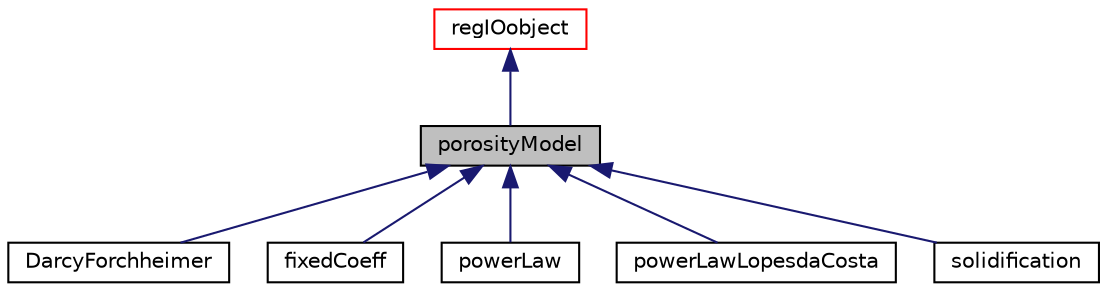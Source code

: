 digraph "porosityModel"
{
  bgcolor="transparent";
  edge [fontname="Helvetica",fontsize="10",labelfontname="Helvetica",labelfontsize="10"];
  node [fontname="Helvetica",fontsize="10",shape=record];
  Node1 [label="porosityModel",height=0.2,width=0.4,color="black", fillcolor="grey75", style="filled" fontcolor="black"];
  Node2 -> Node1 [dir="back",color="midnightblue",fontsize="10",style="solid",fontname="Helvetica"];
  Node2 [label="regIOobject",height=0.2,width=0.4,color="red",URL="$classFoam_1_1regIOobject.html",tooltip="regIOobject is an abstract class derived from IOobject to handle automatic object registration with t..."];
  Node1 -> Node3 [dir="back",color="midnightblue",fontsize="10",style="solid",fontname="Helvetica"];
  Node3 [label="DarcyForchheimer",height=0.2,width=0.4,color="black",URL="$classFoam_1_1porosityModels_1_1DarcyForchheimer.html",tooltip="Darcy-Forchheimer law porosity model, given by: "];
  Node1 -> Node4 [dir="back",color="midnightblue",fontsize="10",style="solid",fontname="Helvetica"];
  Node4 [label="fixedCoeff",height=0.2,width=0.4,color="black",URL="$classFoam_1_1porosityModels_1_1fixedCoeff.html",tooltip="Fixed coefficient form of porosity model. "];
  Node1 -> Node5 [dir="back",color="midnightblue",fontsize="10",style="solid",fontname="Helvetica"];
  Node5 [label="powerLaw",height=0.2,width=0.4,color="black",URL="$classFoam_1_1porosityModels_1_1powerLaw.html",tooltip="Power law porosity model, given by: "];
  Node1 -> Node6 [dir="back",color="midnightblue",fontsize="10",style="solid",fontname="Helvetica"];
  Node6 [label="powerLawLopesdaCosta",height=0.2,width=0.4,color="black",URL="$classFoam_1_1porosityModels_1_1powerLawLopesdaCosta.html",tooltip="Variant of the power law porosity model with spatially varying drag coefficient. "];
  Node1 -> Node7 [dir="back",color="midnightblue",fontsize="10",style="solid",fontname="Helvetica"];
  Node7 [label="solidification",height=0.2,width=0.4,color="black",URL="$classFoam_1_1porosityModels_1_1solidification.html",tooltip="Simple solidification porosity model. "];
}
